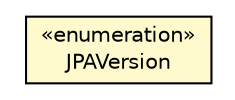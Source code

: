 #!/usr/local/bin/dot
#
# Class diagram 
# Generated by UMLGraph version R5_6-24-gf6e263 (http://www.umlgraph.org/)
#

digraph G {
	edge [fontname="Helvetica",fontsize=10,labelfontname="Helvetica",labelfontsize=10];
	node [fontname="Helvetica",fontsize=10,shape=plaintext];
	nodesep=0.25;
	ranksep=0.5;
	// com.orientechnologies.orient.object.jpa.parsing.JPAVersion
	c483173 [label=<<table title="com.orientechnologies.orient.object.jpa.parsing.JPAVersion" border="0" cellborder="1" cellspacing="0" cellpadding="2" port="p" bgcolor="lemonChiffon" href="./JPAVersion.html">
		<tr><td><table border="0" cellspacing="0" cellpadding="1">
<tr><td align="center" balign="center"> &#171;enumeration&#187; </td></tr>
<tr><td align="center" balign="center"> JPAVersion </td></tr>
		</table></td></tr>
		</table>>, URL="./JPAVersion.html", fontname="Helvetica", fontcolor="black", fontsize=10.0];
}

